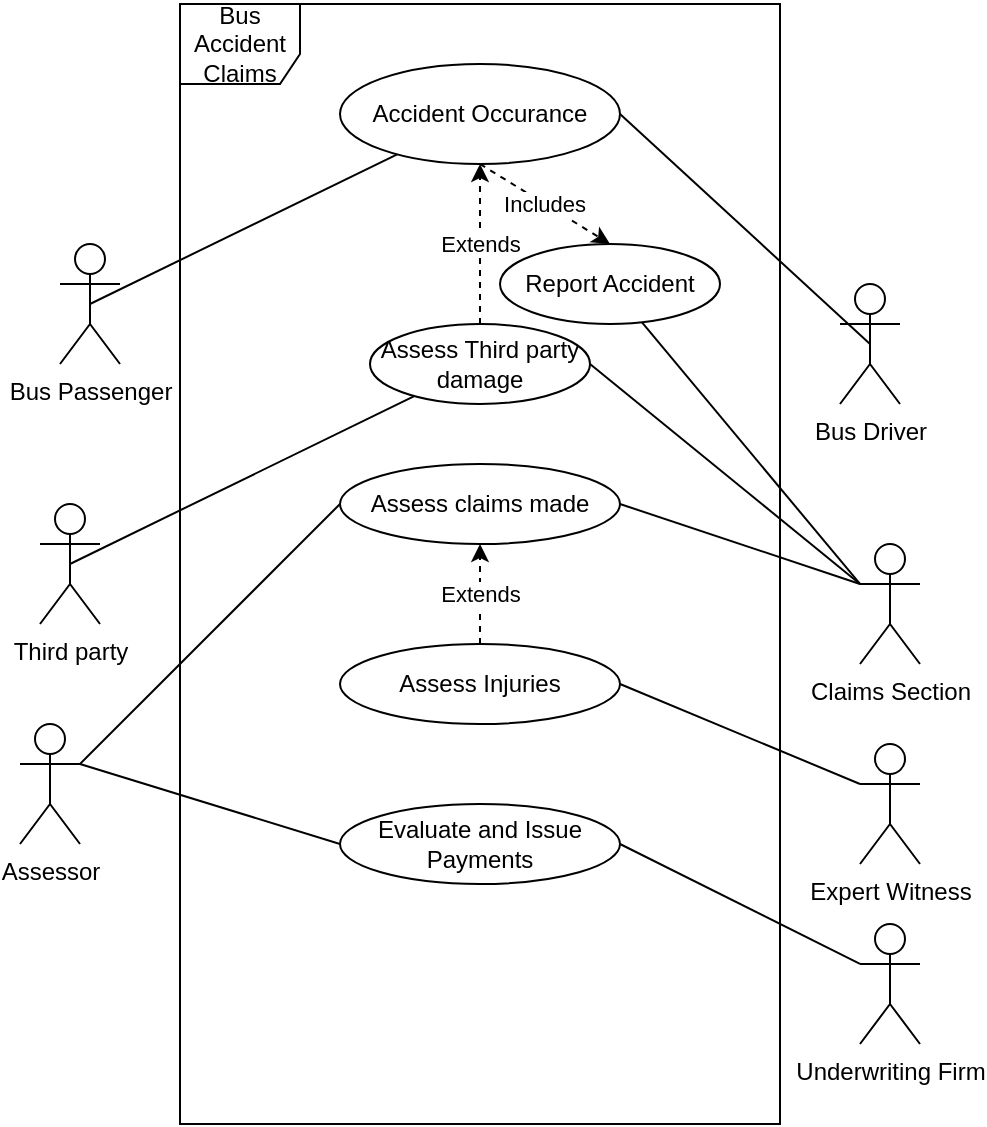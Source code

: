 <mxfile version="15.4.1" type="github">
  <diagram id="-3Mf7pvUGyZ3UgzaagBH" name="Page-1">
    <mxGraphModel dx="1483" dy="1868" grid="1" gridSize="10" guides="1" tooltips="1" connect="1" arrows="1" fold="1" page="1" pageScale="1" pageWidth="827" pageHeight="1169" math="0" shadow="0">
      <root>
        <mxCell id="0" />
        <mxCell id="1" parent="0" />
        <mxCell id="6SlTIPmL1n4rDObzGpwE-1" value="Bus Accident Claims" style="shape=umlFrame;whiteSpace=wrap;html=1;width=60;height=40;" vertex="1" parent="1">
          <mxGeometry x="240" width="300" height="560" as="geometry" />
        </mxCell>
        <mxCell id="6SlTIPmL1n4rDObzGpwE-17" style="edgeStyle=none;rounded=0;orthogonalLoop=1;jettySize=auto;html=1;exitX=0.5;exitY=0.5;exitDx=0;exitDy=0;exitPerimeter=0;endArrow=none;endFill=0;" edge="1" parent="1" source="6SlTIPmL1n4rDObzGpwE-2" target="6SlTIPmL1n4rDObzGpwE-15">
          <mxGeometry relative="1" as="geometry" />
        </mxCell>
        <mxCell id="6SlTIPmL1n4rDObzGpwE-2" value="Third party" style="shape=umlActor;verticalLabelPosition=bottom;verticalAlign=top;html=1;" vertex="1" parent="1">
          <mxGeometry x="170" y="250" width="30" height="60" as="geometry" />
        </mxCell>
        <mxCell id="6SlTIPmL1n4rDObzGpwE-24" style="edgeStyle=none;rounded=0;orthogonalLoop=1;jettySize=auto;html=1;exitX=1;exitY=0.333;exitDx=0;exitDy=0;exitPerimeter=0;entryX=0;entryY=0.5;entryDx=0;entryDy=0;endArrow=none;endFill=0;" edge="1" parent="1" source="6SlTIPmL1n4rDObzGpwE-3" target="6SlTIPmL1n4rDObzGpwE-23">
          <mxGeometry relative="1" as="geometry" />
        </mxCell>
        <mxCell id="6SlTIPmL1n4rDObzGpwE-27" style="edgeStyle=none;rounded=0;orthogonalLoop=1;jettySize=auto;html=1;exitX=1;exitY=0.333;exitDx=0;exitDy=0;exitPerimeter=0;endArrow=none;endFill=0;entryX=0;entryY=0.5;entryDx=0;entryDy=0;" edge="1" parent="1" source="6SlTIPmL1n4rDObzGpwE-3" target="6SlTIPmL1n4rDObzGpwE-26">
          <mxGeometry relative="1" as="geometry" />
        </mxCell>
        <mxCell id="6SlTIPmL1n4rDObzGpwE-3" value="Assessor" style="shape=umlActor;verticalLabelPosition=bottom;verticalAlign=top;html=1;" vertex="1" parent="1">
          <mxGeometry x="160" y="360" width="30" height="60" as="geometry" />
        </mxCell>
        <mxCell id="6SlTIPmL1n4rDObzGpwE-9" style="rounded=0;orthogonalLoop=1;jettySize=auto;html=1;exitX=0.5;exitY=0.5;exitDx=0;exitDy=0;exitPerimeter=0;entryX=1;entryY=0.5;entryDx=0;entryDy=0;endArrow=none;endFill=0;" edge="1" parent="1" source="6SlTIPmL1n4rDObzGpwE-4" target="6SlTIPmL1n4rDObzGpwE-7">
          <mxGeometry relative="1" as="geometry" />
        </mxCell>
        <mxCell id="6SlTIPmL1n4rDObzGpwE-4" value="Bus Driver" style="shape=umlActor;verticalLabelPosition=bottom;verticalAlign=top;html=1;" vertex="1" parent="1">
          <mxGeometry x="570" y="140" width="30" height="60" as="geometry" />
        </mxCell>
        <mxCell id="6SlTIPmL1n4rDObzGpwE-8" style="rounded=0;orthogonalLoop=1;jettySize=auto;html=1;exitX=0.5;exitY=0.5;exitDx=0;exitDy=0;exitPerimeter=0;endArrow=none;endFill=0;" edge="1" parent="1" source="6SlTIPmL1n4rDObzGpwE-5" target="6SlTIPmL1n4rDObzGpwE-7">
          <mxGeometry relative="1" as="geometry" />
        </mxCell>
        <mxCell id="6SlTIPmL1n4rDObzGpwE-5" value="Bus Passenger" style="shape=umlActor;verticalLabelPosition=bottom;verticalAlign=top;html=1;" vertex="1" parent="1">
          <mxGeometry x="180" y="120" width="30" height="60" as="geometry" />
        </mxCell>
        <mxCell id="6SlTIPmL1n4rDObzGpwE-20" value="Includes" style="edgeStyle=none;rounded=0;orthogonalLoop=1;jettySize=auto;html=1;exitX=0.5;exitY=1;exitDx=0;exitDy=0;entryX=0.5;entryY=0;entryDx=0;entryDy=0;endArrow=classic;endFill=1;dashed=1;" edge="1" parent="1" source="6SlTIPmL1n4rDObzGpwE-7" target="6SlTIPmL1n4rDObzGpwE-19">
          <mxGeometry relative="1" as="geometry" />
        </mxCell>
        <mxCell id="6SlTIPmL1n4rDObzGpwE-7" value="Accident Occurance" style="ellipse;whiteSpace=wrap;html=1;" vertex="1" parent="1">
          <mxGeometry x="320" y="30" width="140" height="50" as="geometry" />
        </mxCell>
        <mxCell id="6SlTIPmL1n4rDObzGpwE-28" style="edgeStyle=none;rounded=0;orthogonalLoop=1;jettySize=auto;html=1;exitX=0;exitY=0.333;exitDx=0;exitDy=0;exitPerimeter=0;entryX=1;entryY=0.5;entryDx=0;entryDy=0;endArrow=none;endFill=0;" edge="1" parent="1" source="6SlTIPmL1n4rDObzGpwE-13" target="6SlTIPmL1n4rDObzGpwE-26">
          <mxGeometry relative="1" as="geometry" />
        </mxCell>
        <mxCell id="6SlTIPmL1n4rDObzGpwE-13" value="Underwriting Firm" style="shape=umlActor;verticalLabelPosition=bottom;verticalAlign=top;html=1;" vertex="1" parent="1">
          <mxGeometry x="580" y="460" width="30" height="60" as="geometry" />
        </mxCell>
        <mxCell id="6SlTIPmL1n4rDObzGpwE-16" value="Extends" style="edgeStyle=none;rounded=0;orthogonalLoop=1;jettySize=auto;html=1;exitX=0.5;exitY=0;exitDx=0;exitDy=0;endArrow=classic;endFill=1;dashed=1;" edge="1" parent="1" source="6SlTIPmL1n4rDObzGpwE-15" target="6SlTIPmL1n4rDObzGpwE-7">
          <mxGeometry relative="1" as="geometry" />
        </mxCell>
        <mxCell id="6SlTIPmL1n4rDObzGpwE-15" value="Assess Third party damage" style="ellipse;whiteSpace=wrap;html=1;" vertex="1" parent="1">
          <mxGeometry x="335" y="160" width="110" height="40" as="geometry" />
        </mxCell>
        <mxCell id="6SlTIPmL1n4rDObzGpwE-21" style="edgeStyle=none;rounded=0;orthogonalLoop=1;jettySize=auto;html=1;exitX=0;exitY=0.333;exitDx=0;exitDy=0;exitPerimeter=0;endArrow=none;endFill=0;" edge="1" parent="1" source="6SlTIPmL1n4rDObzGpwE-18" target="6SlTIPmL1n4rDObzGpwE-19">
          <mxGeometry relative="1" as="geometry" />
        </mxCell>
        <mxCell id="6SlTIPmL1n4rDObzGpwE-22" style="edgeStyle=none;rounded=0;orthogonalLoop=1;jettySize=auto;html=1;exitX=0;exitY=0.333;exitDx=0;exitDy=0;exitPerimeter=0;entryX=1;entryY=0.5;entryDx=0;entryDy=0;endArrow=none;endFill=0;" edge="1" parent="1" source="6SlTIPmL1n4rDObzGpwE-18" target="6SlTIPmL1n4rDObzGpwE-15">
          <mxGeometry relative="1" as="geometry" />
        </mxCell>
        <mxCell id="6SlTIPmL1n4rDObzGpwE-25" style="edgeStyle=none;rounded=0;orthogonalLoop=1;jettySize=auto;html=1;exitX=0;exitY=0.333;exitDx=0;exitDy=0;exitPerimeter=0;entryX=1;entryY=0.5;entryDx=0;entryDy=0;endArrow=none;endFill=0;" edge="1" parent="1" source="6SlTIPmL1n4rDObzGpwE-18" target="6SlTIPmL1n4rDObzGpwE-23">
          <mxGeometry relative="1" as="geometry" />
        </mxCell>
        <mxCell id="6SlTIPmL1n4rDObzGpwE-18" value="Claims Section" style="shape=umlActor;verticalLabelPosition=bottom;verticalAlign=top;html=1;" vertex="1" parent="1">
          <mxGeometry x="580" y="270" width="30" height="60" as="geometry" />
        </mxCell>
        <mxCell id="6SlTIPmL1n4rDObzGpwE-19" value="Report Accident" style="ellipse;whiteSpace=wrap;html=1;" vertex="1" parent="1">
          <mxGeometry x="400" y="120" width="110" height="40" as="geometry" />
        </mxCell>
        <mxCell id="6SlTIPmL1n4rDObzGpwE-23" value="Assess claims made" style="ellipse;whiteSpace=wrap;html=1;" vertex="1" parent="1">
          <mxGeometry x="320" y="230" width="140" height="40" as="geometry" />
        </mxCell>
        <mxCell id="6SlTIPmL1n4rDObzGpwE-26" value="Evaluate and Issue Payments" style="ellipse;whiteSpace=wrap;html=1;" vertex="1" parent="1">
          <mxGeometry x="320" y="400" width="140" height="40" as="geometry" />
        </mxCell>
        <mxCell id="6SlTIPmL1n4rDObzGpwE-33" style="edgeStyle=none;rounded=0;orthogonalLoop=1;jettySize=auto;html=1;exitX=1;exitY=0.5;exitDx=0;exitDy=0;entryX=0;entryY=0.333;entryDx=0;entryDy=0;entryPerimeter=0;endArrow=none;endFill=0;" edge="1" parent="1" source="6SlTIPmL1n4rDObzGpwE-31" target="6SlTIPmL1n4rDObzGpwE-32">
          <mxGeometry relative="1" as="geometry" />
        </mxCell>
        <mxCell id="6SlTIPmL1n4rDObzGpwE-34" value="Extends" style="edgeStyle=none;rounded=0;orthogonalLoop=1;jettySize=auto;html=1;exitX=0.5;exitY=0;exitDx=0;exitDy=0;endArrow=classic;endFill=1;dashed=1;" edge="1" parent="1" source="6SlTIPmL1n4rDObzGpwE-31" target="6SlTIPmL1n4rDObzGpwE-23">
          <mxGeometry relative="1" as="geometry" />
        </mxCell>
        <mxCell id="6SlTIPmL1n4rDObzGpwE-31" value="Assess Injuries" style="ellipse;whiteSpace=wrap;html=1;" vertex="1" parent="1">
          <mxGeometry x="320" y="320" width="140" height="40" as="geometry" />
        </mxCell>
        <mxCell id="6SlTIPmL1n4rDObzGpwE-32" value="Expert Witness" style="shape=umlActor;verticalLabelPosition=bottom;verticalAlign=top;html=1;" vertex="1" parent="1">
          <mxGeometry x="580" y="370" width="30" height="60" as="geometry" />
        </mxCell>
      </root>
    </mxGraphModel>
  </diagram>
</mxfile>

